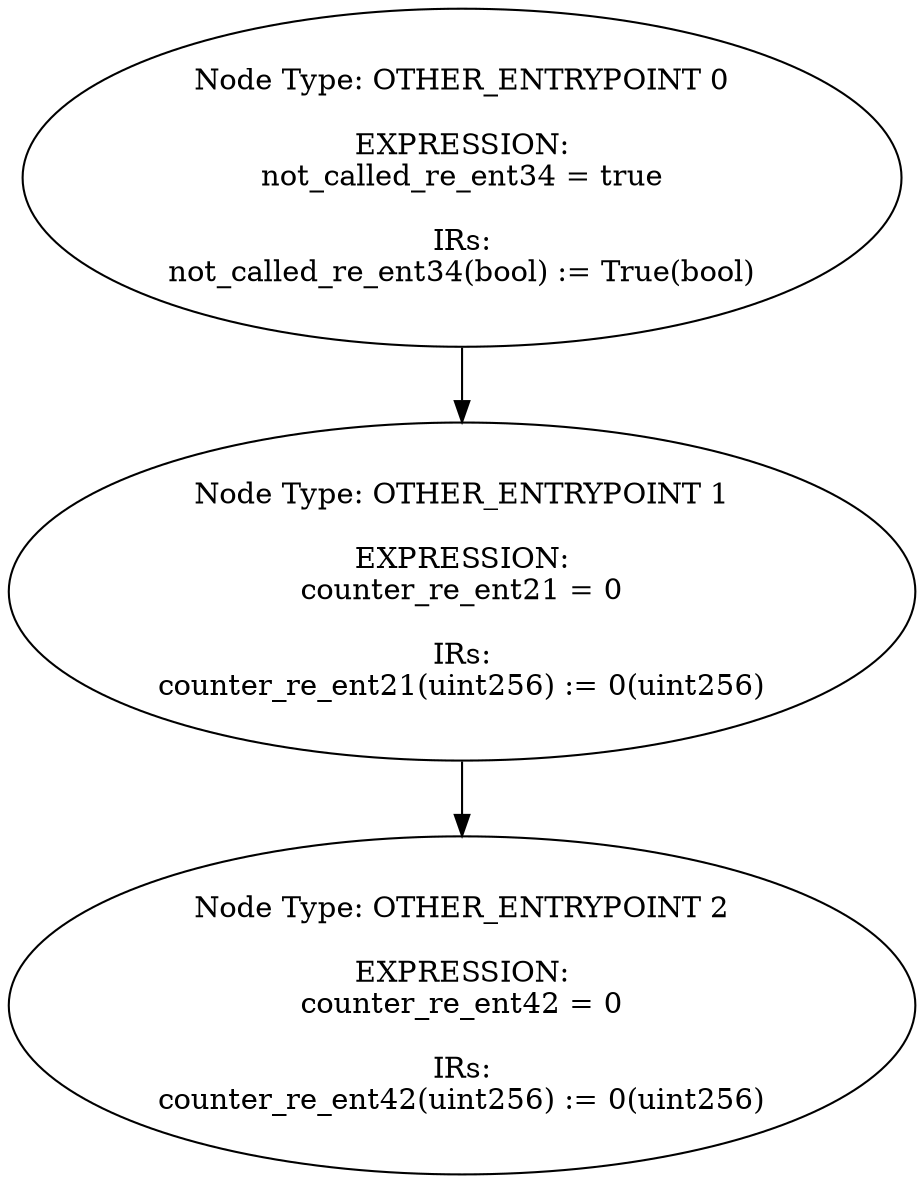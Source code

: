 digraph{
0[label="Node Type: OTHER_ENTRYPOINT 0

EXPRESSION:
not_called_re_ent34 = true

IRs:
not_called_re_ent34(bool) := True(bool)"];
0->1;
1[label="Node Type: OTHER_ENTRYPOINT 1

EXPRESSION:
counter_re_ent21 = 0

IRs:
counter_re_ent21(uint256) := 0(uint256)"];
1->2;
2[label="Node Type: OTHER_ENTRYPOINT 2

EXPRESSION:
counter_re_ent42 = 0

IRs:
counter_re_ent42(uint256) := 0(uint256)"];
}
